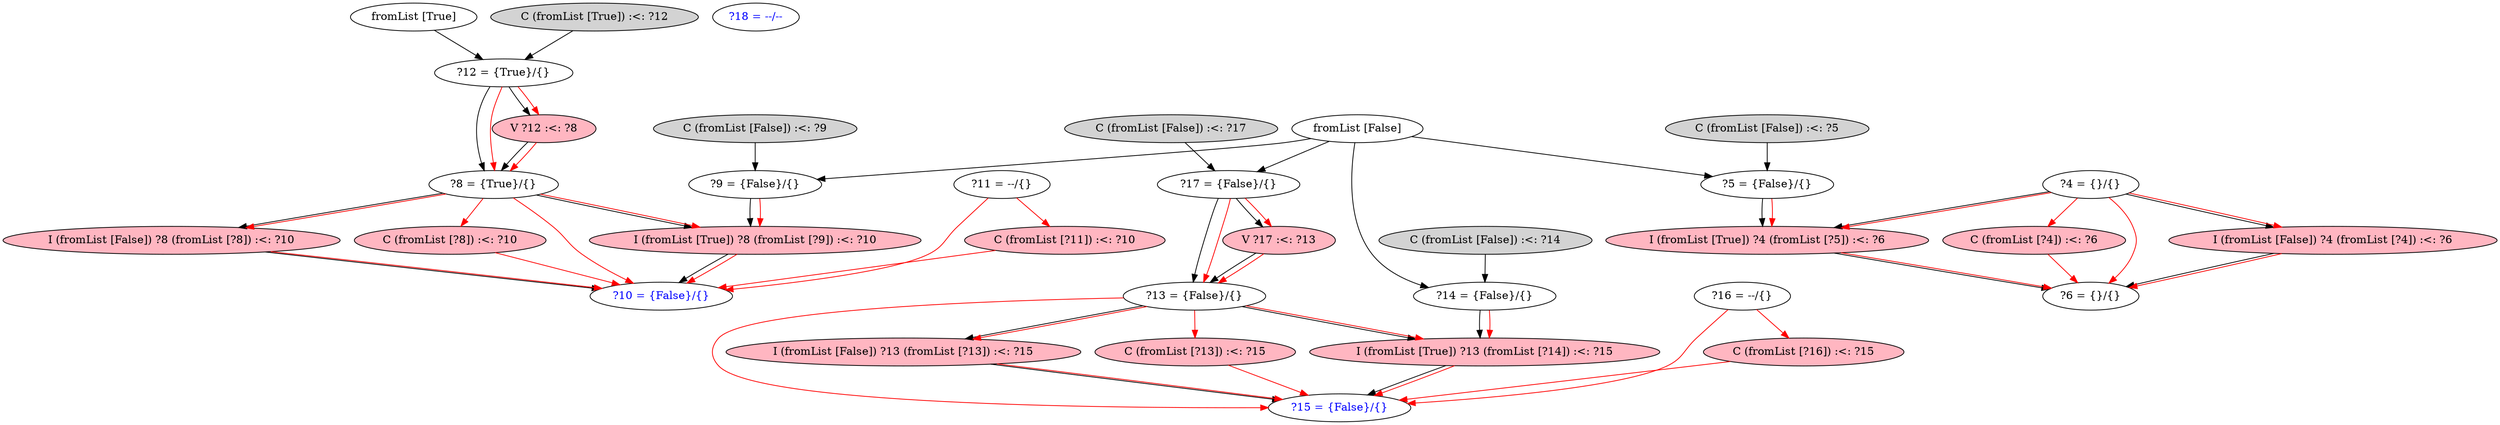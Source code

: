digraph C {
 "?10 = {False}/{}" [fontcolor=blue];
 "?11 = --/{}" [fontcolor=black];
 "?12 = {True}/{}" [fontcolor=black];
 "?13 = {False}/{}" [fontcolor=black];
 "?14 = {False}/{}" [fontcolor=black];
 "?15 = {False}/{}" [fontcolor=blue];
 "?16 = --/{}" [fontcolor=black];
 "?17 = {False}/{}" [fontcolor=black];
 "?18 = --/--" [fontcolor=blue];
 "?4 = {}/{}" [fontcolor=black];
 "?5 = {False}/{}" [fontcolor=black];
 "?6 = {}/{}" [fontcolor=black];
 "?8 = {True}/{}" [fontcolor=black];
 "?9 = {False}/{}" [fontcolor=black];
 "?12 = {True}/{}" -> "?8 = {True}/{}";
 "?17 = {False}/{}" -> "?13 = {False}/{}";
 "fromList [False]" -> "?14 = {False}/{}";
 "fromList [False]" -> "?17 = {False}/{}";
 "fromList [False]" -> "?5 = {False}/{}";
 "fromList [False]" -> "?9 = {False}/{}";
 "fromList [True]" -> "?12 = {True}/{}";
 "?12 = {True}/{}" -> "?8 = {True}/{}" [color=red];
 "?17 = {False}/{}" -> "?13 = {False}/{}" [color=red];
 "?11 = --/{}" -> "?10 = {False}/{}" [color=red];
 "?13 = {False}/{}" -> "?15 = {False}/{}" [color=red];
 "?16 = --/{}" -> "?15 = {False}/{}" [color=red];
 "?4 = {}/{}" -> "?6 = {}/{}" [color=red];
 "?8 = {True}/{}" -> "?10 = {False}/{}" [color=red];
 "V ?12 :<: ?8" [style=filled];
 "V ?17 :<: ?13" [style=filled];
 "C (fromList [False]) :<: ?14" [style=filled];
 "C (fromList [False]) :<: ?17" [style=filled];
 "C (fromList [False]) :<: ?5" [style=filled];
 "C (fromList [False]) :<: ?9" [style=filled];
 "C (fromList [True]) :<: ?12" [style=filled];
 "I (fromList [False]) ?13 (fromList [?13]) :<: ?15" [style=filled];
 "I (fromList [False]) ?4 (fromList [?4]) :<: ?6" [style=filled];
 "I (fromList [False]) ?8 (fromList [?8]) :<: ?10" [style=filled];
 "I (fromList [True]) ?13 (fromList [?14]) :<: ?15" [style=filled];
 "I (fromList [True]) ?4 (fromList [?5]) :<: ?6" [style=filled];
 "I (fromList [True]) ?8 (fromList [?9]) :<: ?10" [style=filled];
 "V ?12 :<: ?8" [style=filled,fillcolor=lightpink];
 "V ?17 :<: ?13" [style=filled,fillcolor=lightpink];
 "C (fromList [?11]) :<: ?10" [style=filled,fillcolor=lightpink];
 "C (fromList [?13]) :<: ?15" [style=filled,fillcolor=lightpink];
 "C (fromList [?16]) :<: ?15" [style=filled,fillcolor=lightpink];
 "C (fromList [?4]) :<: ?6" [style=filled,fillcolor=lightpink];
 "C (fromList [?8]) :<: ?10" [style=filled,fillcolor=lightpink];
 "I (fromList [False]) ?13 (fromList [?13]) :<: ?15" [style=filled,fillcolor=lightpink];
 "I (fromList [False]) ?4 (fromList [?4]) :<: ?6" [style=filled,fillcolor=lightpink];
 "I (fromList [False]) ?8 (fromList [?8]) :<: ?10" [style=filled,fillcolor=lightpink];
 "I (fromList [True]) ?13 (fromList [?14]) :<: ?15" [style=filled,fillcolor=lightpink];
 "I (fromList [True]) ?4 (fromList [?5]) :<: ?6" [style=filled,fillcolor=lightpink];
 "I (fromList [True]) ?8 (fromList [?9]) :<: ?10" [style=filled,fillcolor=lightpink];
 "?12 = {True}/{}" -> "V ?12 :<: ?8";
 "?17 = {False}/{}" -> "V ?17 :<: ?13";
 "?13 = {False}/{}" -> "I (fromList [False]) ?13 (fromList [?13]) :<: ?15";
 "?4 = {}/{}" -> "I (fromList [False]) ?4 (fromList [?4]) :<: ?6";
 "?8 = {True}/{}" -> "I (fromList [False]) ?8 (fromList [?8]) :<: ?10";
 "?13 = {False}/{}" -> "I (fromList [True]) ?13 (fromList [?14]) :<: ?15";
 "?14 = {False}/{}" -> "I (fromList [True]) ?13 (fromList [?14]) :<: ?15";
 "?4 = {}/{}" -> "I (fromList [True]) ?4 (fromList [?5]) :<: ?6";
 "?5 = {False}/{}" -> "I (fromList [True]) ?4 (fromList [?5]) :<: ?6";
 "?8 = {True}/{}" -> "I (fromList [True]) ?8 (fromList [?9]) :<: ?10";
 "?9 = {False}/{}" -> "I (fromList [True]) ?8 (fromList [?9]) :<: ?10";
 "?12 = {True}/{}" -> "V ?12 :<: ?8"[color=red];
 "?17 = {False}/{}" -> "V ?17 :<: ?13"[color=red];
 "?11 = --/{}" -> "C (fromList [?11]) :<: ?10"[color=red];
 "?13 = {False}/{}" -> "C (fromList [?13]) :<: ?15"[color=red];
 "?16 = --/{}" -> "C (fromList [?16]) :<: ?15"[color=red];
 "?4 = {}/{}" -> "C (fromList [?4]) :<: ?6"[color=red];
 "?8 = {True}/{}" -> "C (fromList [?8]) :<: ?10"[color=red];
 "?13 = {False}/{}" -> "I (fromList [False]) ?13 (fromList [?13]) :<: ?15"[color=red];
 "?4 = {}/{}" -> "I (fromList [False]) ?4 (fromList [?4]) :<: ?6"[color=red];
 "?8 = {True}/{}" -> "I (fromList [False]) ?8 (fromList [?8]) :<: ?10"[color=red];
 "?13 = {False}/{}" -> "I (fromList [True]) ?13 (fromList [?14]) :<: ?15"[color=red];
 "?14 = {False}/{}" -> "I (fromList [True]) ?13 (fromList [?14]) :<: ?15"[color=red];
 "?4 = {}/{}" -> "I (fromList [True]) ?4 (fromList [?5]) :<: ?6"[color=red];
 "?5 = {False}/{}" -> "I (fromList [True]) ?4 (fromList [?5]) :<: ?6"[color=red];
 "?8 = {True}/{}" -> "I (fromList [True]) ?8 (fromList [?9]) :<: ?10"[color=red];
 "?9 = {False}/{}" -> "I (fromList [True]) ?8 (fromList [?9]) :<: ?10"[color=red];
 "V ?12 :<: ?8" -> "?8 = {True}/{}";
 "V ?17 :<: ?13" -> "?13 = {False}/{}";
 "C (fromList [False]) :<: ?14" -> "?14 = {False}/{}";
 "C (fromList [False]) :<: ?17" -> "?17 = {False}/{}";
 "C (fromList [False]) :<: ?5" -> "?5 = {False}/{}";
 "C (fromList [False]) :<: ?9" -> "?9 = {False}/{}";
 "C (fromList [True]) :<: ?12" -> "?12 = {True}/{}";
 "I (fromList [False]) ?13 (fromList [?13]) :<: ?15" -> "?15 = {False}/{}";
 "I (fromList [False]) ?4 (fromList [?4]) :<: ?6" -> "?6 = {}/{}";
 "I (fromList [False]) ?8 (fromList [?8]) :<: ?10" -> "?10 = {False}/{}";
 "I (fromList [True]) ?13 (fromList [?14]) :<: ?15" -> "?15 = {False}/{}";
 "I (fromList [True]) ?4 (fromList [?5]) :<: ?6" -> "?6 = {}/{}";
 "I (fromList [True]) ?8 (fromList [?9]) :<: ?10" -> "?10 = {False}/{}";
 "V ?12 :<: ?8" -> "?8 = {True}/{}"[color=red];
 "V ?17 :<: ?13" -> "?13 = {False}/{}"[color=red];
 "C (fromList [?11]) :<: ?10" -> "?10 = {False}/{}"[color=red];
 "C (fromList [?13]) :<: ?15" -> "?15 = {False}/{}"[color=red];
 "C (fromList [?16]) :<: ?15" -> "?15 = {False}/{}"[color=red];
 "C (fromList [?4]) :<: ?6" -> "?6 = {}/{}"[color=red];
 "C (fromList [?8]) :<: ?10" -> "?10 = {False}/{}"[color=red];
 "I (fromList [False]) ?13 (fromList [?13]) :<: ?15" -> "?15 = {False}/{}"[color=red];
 "I (fromList [False]) ?4 (fromList [?4]) :<: ?6" -> "?6 = {}/{}"[color=red];
 "I (fromList [False]) ?8 (fromList [?8]) :<: ?10" -> "?10 = {False}/{}"[color=red];
 "I (fromList [True]) ?13 (fromList [?14]) :<: ?15" -> "?15 = {False}/{}"[color=red];
 "I (fromList [True]) ?4 (fromList [?5]) :<: ?6" -> "?6 = {}/{}"[color=red];
 "I (fromList [True]) ?8 (fromList [?9]) :<: ?10" -> "?10 = {False}/{}"[color=red];
}